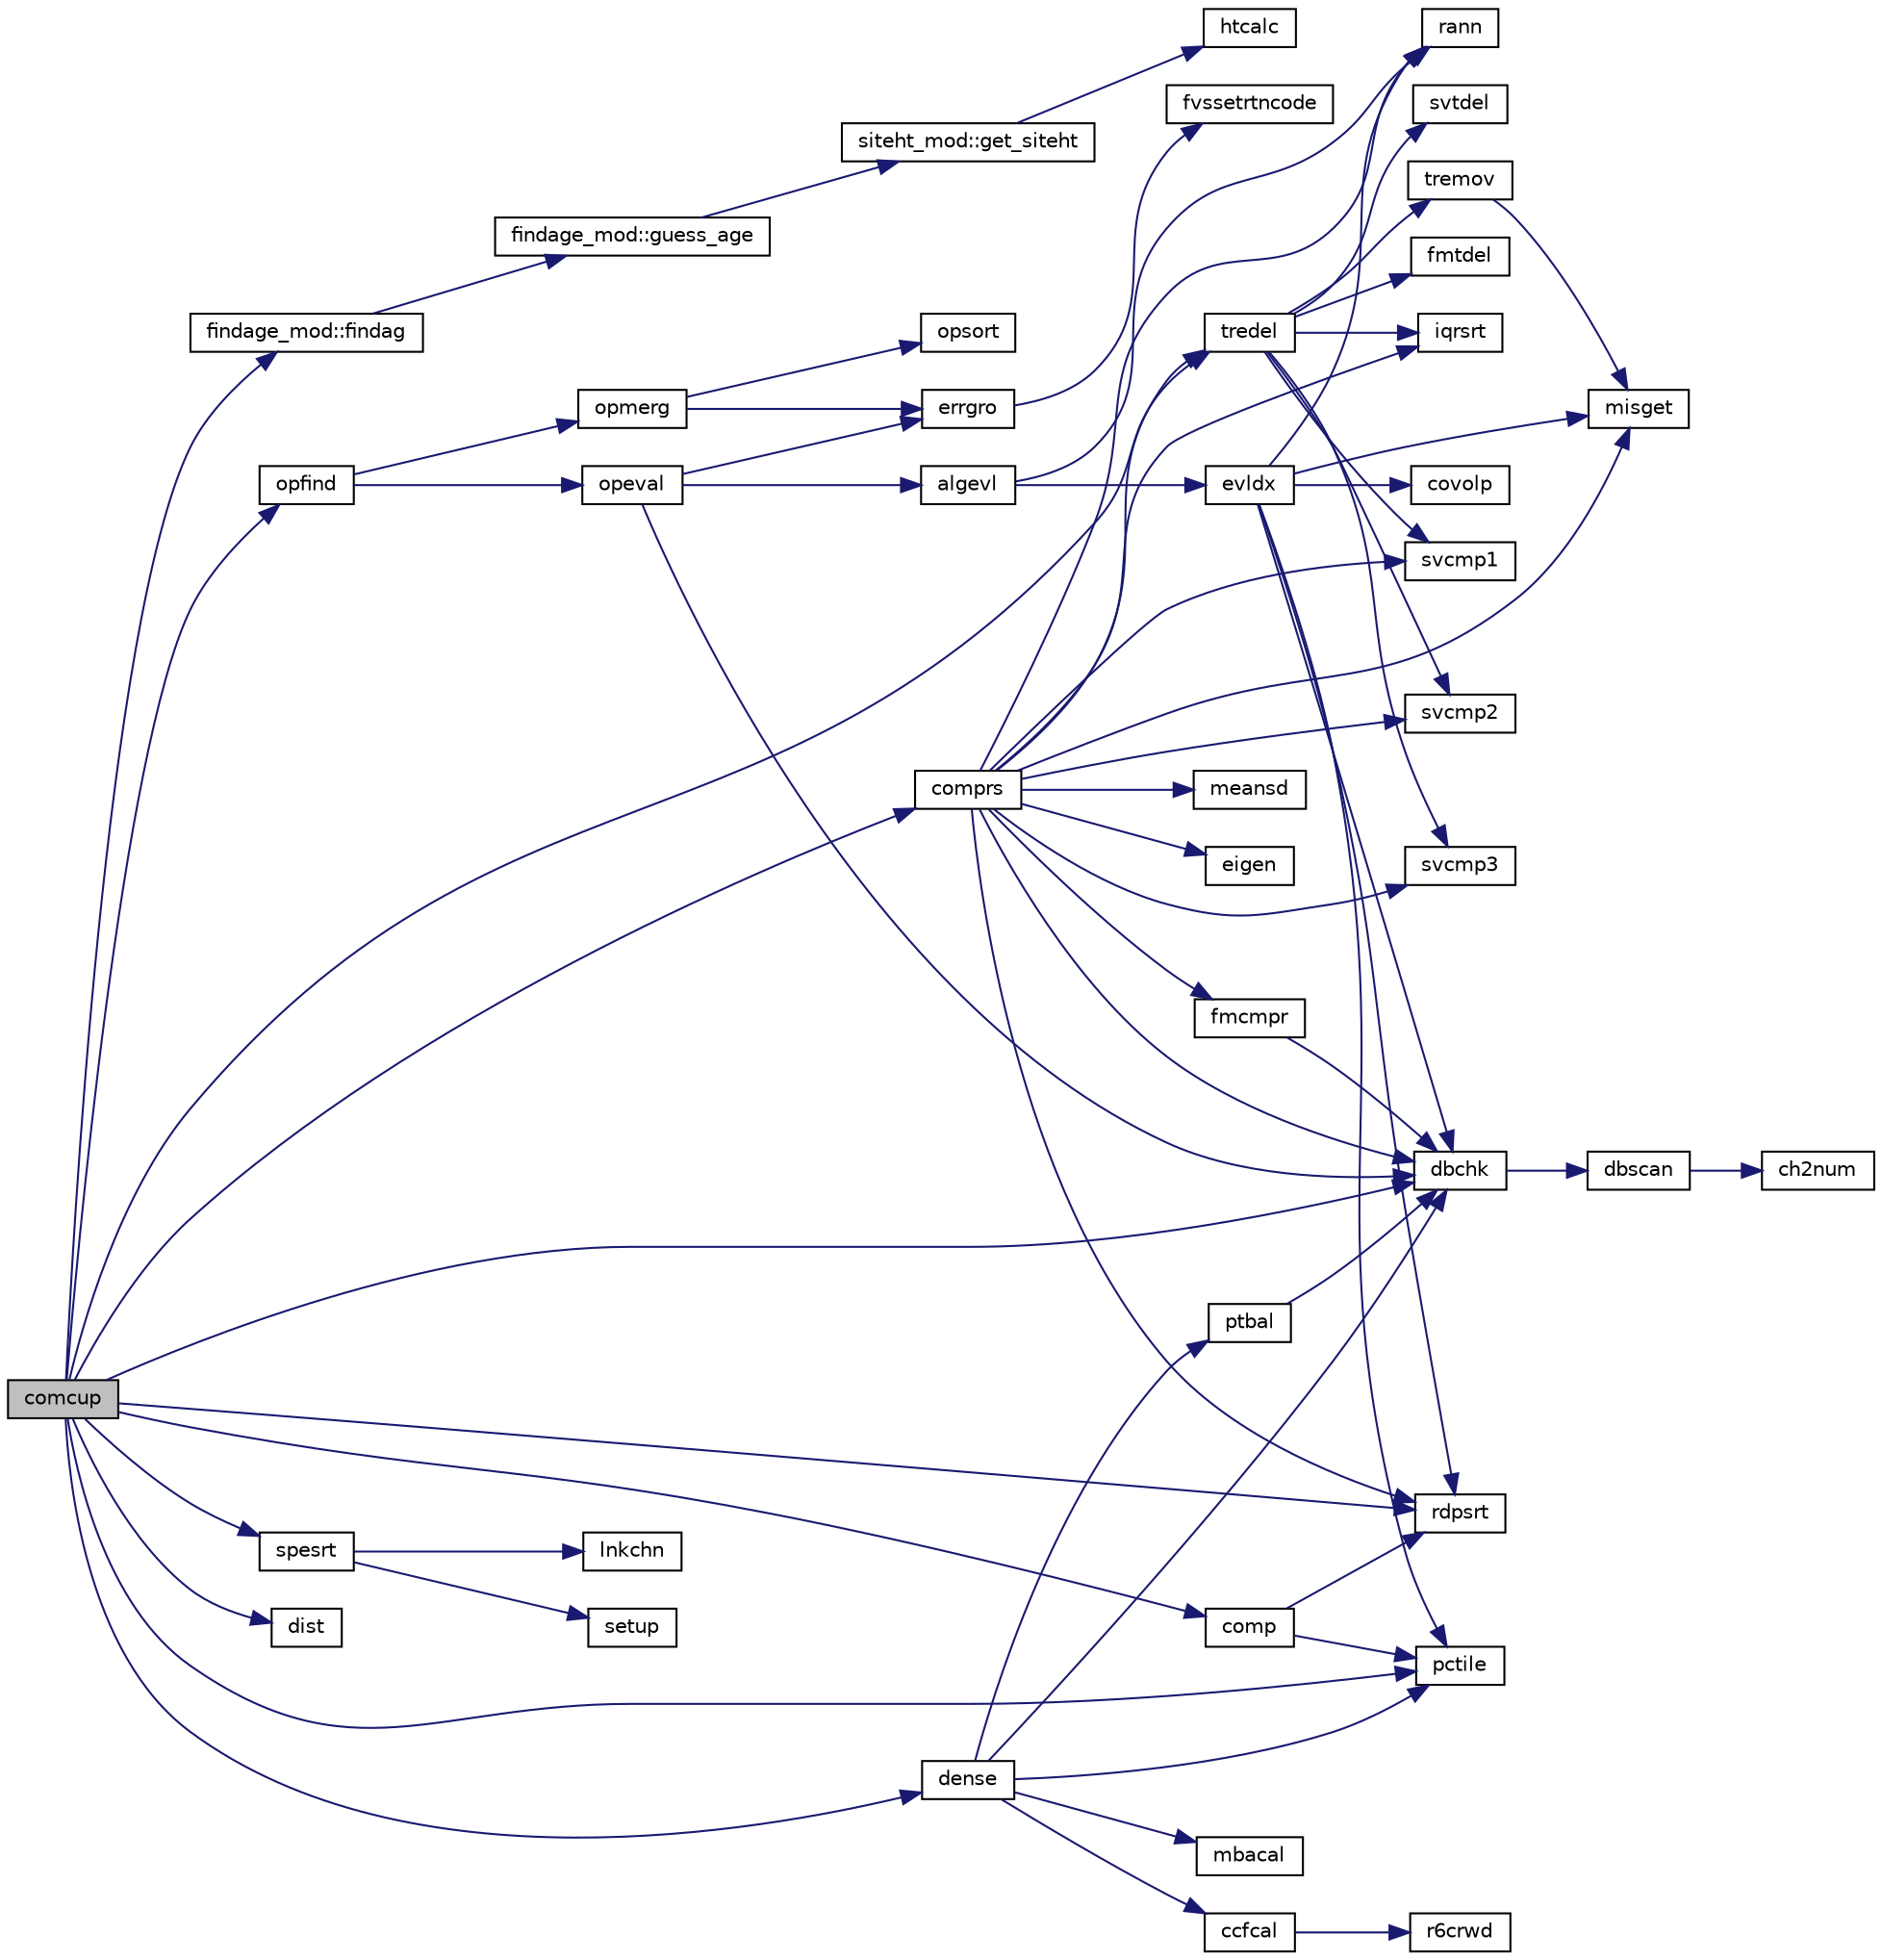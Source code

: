 digraph "comcup"
{
  edge [fontname="Helvetica",fontsize="10",labelfontname="Helvetica",labelfontsize="10"];
  node [fontname="Helvetica",fontsize="10",shape=record];
  rankdir="LR";
  Node1 [label="comcup",height=0.2,width=0.4,color="black", fillcolor="grey75", style="filled", fontcolor="black"];
  Node1 -> Node2 [color="midnightblue",fontsize="10",style="solid",fontname="Helvetica"];
  Node2 [label="findage_mod::findag",height=0.2,width=0.4,color="black", fillcolor="white", style="filled",URL="$namespacefindage__mod.html#aafbd20d63b5bf5fe61ec3f7bfaabbfbb"];
  Node2 -> Node3 [color="midnightblue",fontsize="10",style="solid",fontname="Helvetica"];
  Node3 [label="findage_mod::guess_age",height=0.2,width=0.4,color="black", fillcolor="white", style="filled",URL="$namespacefindage__mod.html#a82decf6abf48abc1d8ef22b03d283819"];
  Node3 -> Node4 [color="midnightblue",fontsize="10",style="solid",fontname="Helvetica"];
  Node4 [label="siteht_mod::get_siteht",height=0.2,width=0.4,color="black", fillcolor="white", style="filled",URL="$namespacesiteht__mod.html#af254579d528049367a3fb0aa3335b592"];
  Node4 -> Node5 [color="midnightblue",fontsize="10",style="solid",fontname="Helvetica"];
  Node5 [label="htcalc",height=0.2,width=0.4,color="black", fillcolor="white", style="filled",URL="$htcalc_8f.html#a13e03da21d41270c48705a0d8b3dd242",tooltip="Calculate site height. "];
  Node1 -> Node6 [color="midnightblue",fontsize="10",style="solid",fontname="Helvetica"];
  Node6 [label="dbchk",height=0.2,width=0.4,color="black", fillcolor="white", style="filled",URL="$dbchk_8f.html#a50e82b8d87ebaeb63d8e1abab05bc20b"];
  Node6 -> Node7 [color="midnightblue",fontsize="10",style="solid",fontname="Helvetica"];
  Node7 [label="dbscan",height=0.2,width=0.4,color="black", fillcolor="white", style="filled",URL="$dbscan_8f.html#a18f1eb65a1dbf6141e44b1ac4a10757e"];
  Node7 -> Node8 [color="midnightblue",fontsize="10",style="solid",fontname="Helvetica"];
  Node8 [label="ch2num",height=0.2,width=0.4,color="black", fillcolor="white", style="filled",URL="$ch2num_8f.html#acc5a9987290b4e6c8cfe65bd2cd93540"];
  Node1 -> Node9 [color="midnightblue",fontsize="10",style="solid",fontname="Helvetica"];
  Node9 [label="tredel",height=0.2,width=0.4,color="black", fillcolor="white", style="filled",URL="$tredel_8f.html#aae66d3bc8467c6536ce470a1ca958a3a"];
  Node9 -> Node10 [color="midnightblue",fontsize="10",style="solid",fontname="Helvetica"];
  Node10 [label="iqrsrt",height=0.2,width=0.4,color="black", fillcolor="white", style="filled",URL="$iqrsrt_8f.html#a13cdd0739870428d948dbf04a9dcc9ed"];
  Node9 -> Node11 [color="midnightblue",fontsize="10",style="solid",fontname="Helvetica"];
  Node11 [label="svtdel",height=0.2,width=0.4,color="black", fillcolor="white", style="filled",URL="$svtdel_8f.html#a964f9ca637755f5b92e11d8289a8b231"];
  Node9 -> Node12 [color="midnightblue",fontsize="10",style="solid",fontname="Helvetica"];
  Node12 [label="svcmp1",height=0.2,width=0.4,color="black", fillcolor="white", style="filled",URL="$svcmp1_8f.html#abdb4795a12511c4c79329837c9a59887"];
  Node9 -> Node13 [color="midnightblue",fontsize="10",style="solid",fontname="Helvetica"];
  Node13 [label="tremov",height=0.2,width=0.4,color="black", fillcolor="white", style="filled",URL="$tremov_8f.html#a7fe679882299fda91b8f1531697f6bea"];
  Node13 -> Node14 [color="midnightblue",fontsize="10",style="solid",fontname="Helvetica"];
  Node14 [label="misget",height=0.2,width=0.4,color="black", fillcolor="white", style="filled",URL="$misget_8f.html#a1287765232a4e41af838bb4967b34007"];
  Node9 -> Node15 [color="midnightblue",fontsize="10",style="solid",fontname="Helvetica"];
  Node15 [label="fmtdel",height=0.2,width=0.4,color="black", fillcolor="white", style="filled",URL="$fmtdel_8f.html#a8186f08e4dea3246aab3a640f844b2d1"];
  Node9 -> Node16 [color="midnightblue",fontsize="10",style="solid",fontname="Helvetica"];
  Node16 [label="svcmp2",height=0.2,width=0.4,color="black", fillcolor="white", style="filled",URL="$svcmp2_8f.html#a8654e766e5e3439616f68581358a27ca"];
  Node9 -> Node17 [color="midnightblue",fontsize="10",style="solid",fontname="Helvetica"];
  Node17 [label="svcmp3",height=0.2,width=0.4,color="black", fillcolor="white", style="filled",URL="$svcmp3_8f.html#a91913cfb3073cee69cd05bd239dc34bf"];
  Node1 -> Node18 [color="midnightblue",fontsize="10",style="solid",fontname="Helvetica"];
  Node18 [label="opfind",height=0.2,width=0.4,color="black", fillcolor="white", style="filled",URL="$opfind_8f.html#a324ef558c0f597354b656e718563559e"];
  Node18 -> Node19 [color="midnightblue",fontsize="10",style="solid",fontname="Helvetica"];
  Node19 [label="opmerg",height=0.2,width=0.4,color="black", fillcolor="white", style="filled",URL="$opmerg_8f.html#a5d8719ff40889d676ef5684c77e348bf"];
  Node19 -> Node20 [color="midnightblue",fontsize="10",style="solid",fontname="Helvetica"];
  Node20 [label="errgro",height=0.2,width=0.4,color="black", fillcolor="white", style="filled",URL="$errgro_8f.html#a638bc8982f252f2894cb512c31d9890a"];
  Node20 -> Node21 [color="midnightblue",fontsize="10",style="solid",fontname="Helvetica"];
  Node21 [label="fvssetrtncode",height=0.2,width=0.4,color="black", fillcolor="white", style="filled",URL="$cmdline_8f.html#a079170808ee3336a99645e9e57dfe5a9"];
  Node19 -> Node22 [color="midnightblue",fontsize="10",style="solid",fontname="Helvetica"];
  Node22 [label="opsort",height=0.2,width=0.4,color="black", fillcolor="white", style="filled",URL="$opsort_8f.html#a6681e6cd0f66844e47a1ea085ef16452"];
  Node18 -> Node23 [color="midnightblue",fontsize="10",style="solid",fontname="Helvetica"];
  Node23 [label="opeval",height=0.2,width=0.4,color="black", fillcolor="white", style="filled",URL="$opeval_8f.html#a7f578a6ee493fc264a7af83a1fbdb14f"];
  Node23 -> Node6 [color="midnightblue",fontsize="10",style="solid",fontname="Helvetica"];
  Node23 -> Node24 [color="midnightblue",fontsize="10",style="solid",fontname="Helvetica"];
  Node24 [label="algevl",height=0.2,width=0.4,color="black", fillcolor="white", style="filled",URL="$algevl_8f.html#af247fcf48bbb347b22ae4f542c7b8ff4"];
  Node24 -> Node25 [color="midnightblue",fontsize="10",style="solid",fontname="Helvetica"];
  Node25 [label="rann",height=0.2,width=0.4,color="black", fillcolor="white", style="filled",URL="$rann_8f.html#adcf580f559b80223c24308901aeda3c0"];
  Node24 -> Node26 [color="midnightblue",fontsize="10",style="solid",fontname="Helvetica"];
  Node26 [label="evldx",height=0.2,width=0.4,color="black", fillcolor="white", style="filled",URL="$evldx_8f.html#adb0d63ac59f362dfb6e7b6cf34509669"];
  Node26 -> Node25 [color="midnightblue",fontsize="10",style="solid",fontname="Helvetica"];
  Node26 -> Node6 [color="midnightblue",fontsize="10",style="solid",fontname="Helvetica"];
  Node26 -> Node14 [color="midnightblue",fontsize="10",style="solid",fontname="Helvetica"];
  Node26 -> Node27 [color="midnightblue",fontsize="10",style="solid",fontname="Helvetica"];
  Node27 [label="covolp",height=0.2,width=0.4,color="black", fillcolor="white", style="filled",URL="$covolp_8f.html#a03e184cd2613360b70dd021f8da2f5d6"];
  Node26 -> Node28 [color="midnightblue",fontsize="10",style="solid",fontname="Helvetica"];
  Node28 [label="rdpsrt",height=0.2,width=0.4,color="black", fillcolor="white", style="filled",URL="$rdpsrt_8f.html#a0f0c79b72af19ed56f74ee89ecae6877"];
  Node26 -> Node29 [color="midnightblue",fontsize="10",style="solid",fontname="Helvetica"];
  Node29 [label="pctile",height=0.2,width=0.4,color="black", fillcolor="white", style="filled",URL="$pctile_8f.html#a12d7263064b7cef81de7e72852800b83"];
  Node23 -> Node20 [color="midnightblue",fontsize="10",style="solid",fontname="Helvetica"];
  Node1 -> Node30 [color="midnightblue",fontsize="10",style="solid",fontname="Helvetica"];
  Node30 [label="comprs",height=0.2,width=0.4,color="black", fillcolor="white", style="filled",URL="$comprs_8f.html#a4b7a0a1cafaf6cfbc483cb6a412a8d8f"];
  Node30 -> Node6 [color="midnightblue",fontsize="10",style="solid",fontname="Helvetica"];
  Node30 -> Node31 [color="midnightblue",fontsize="10",style="solid",fontname="Helvetica"];
  Node31 [label="meansd",height=0.2,width=0.4,color="black", fillcolor="white", style="filled",URL="$meansd_8f.html#ae1adfa11a56e81fb49e19111aae30af4"];
  Node30 -> Node32 [color="midnightblue",fontsize="10",style="solid",fontname="Helvetica"];
  Node32 [label="eigen",height=0.2,width=0.4,color="black", fillcolor="white", style="filled",URL="$eigen_8f.html#a6235fe5aa226f81d60122047e156250f"];
  Node30 -> Node28 [color="midnightblue",fontsize="10",style="solid",fontname="Helvetica"];
  Node30 -> Node10 [color="midnightblue",fontsize="10",style="solid",fontname="Helvetica"];
  Node30 -> Node33 [color="midnightblue",fontsize="10",style="solid",fontname="Helvetica"];
  Node33 [label="fmcmpr",height=0.2,width=0.4,color="black", fillcolor="white", style="filled",URL="$fmcmpr_8f.html#a67c46e1645d75ab9d3fde8d3b1228463"];
  Node33 -> Node6 [color="midnightblue",fontsize="10",style="solid",fontname="Helvetica"];
  Node30 -> Node12 [color="midnightblue",fontsize="10",style="solid",fontname="Helvetica"];
  Node30 -> Node25 [color="midnightblue",fontsize="10",style="solid",fontname="Helvetica"];
  Node30 -> Node16 [color="midnightblue",fontsize="10",style="solid",fontname="Helvetica"];
  Node30 -> Node14 [color="midnightblue",fontsize="10",style="solid",fontname="Helvetica"];
  Node30 -> Node17 [color="midnightblue",fontsize="10",style="solid",fontname="Helvetica"];
  Node30 -> Node9 [color="midnightblue",fontsize="10",style="solid",fontname="Helvetica"];
  Node1 -> Node34 [color="midnightblue",fontsize="10",style="solid",fontname="Helvetica"];
  Node34 [label="spesrt",height=0.2,width=0.4,color="black", fillcolor="white", style="filled",URL="$spesrt_8f.html#adc260ba0cd0245f0beb5220a312c37c2"];
  Node34 -> Node35 [color="midnightblue",fontsize="10",style="solid",fontname="Helvetica"];
  Node35 [label="lnkchn",height=0.2,width=0.4,color="black", fillcolor="white", style="filled",URL="$lnkchn_8f.html#afda5170f1447961a574e5d1a697ee0e1"];
  Node34 -> Node36 [color="midnightblue",fontsize="10",style="solid",fontname="Helvetica"];
  Node36 [label="setup",height=0.2,width=0.4,color="black", fillcolor="white", style="filled",URL="$setup_8f.html#a776bd71acb1bba84c11a03c6e27bd8a9"];
  Node1 -> Node28 [color="midnightblue",fontsize="10",style="solid",fontname="Helvetica"];
  Node1 -> Node29 [color="midnightblue",fontsize="10",style="solid",fontname="Helvetica"];
  Node1 -> Node37 [color="midnightblue",fontsize="10",style="solid",fontname="Helvetica"];
  Node37 [label="dist",height=0.2,width=0.4,color="black", fillcolor="white", style="filled",URL="$dist_8f.html#afe8418c76796bf6d8e4a91ec63dd0b85"];
  Node1 -> Node38 [color="midnightblue",fontsize="10",style="solid",fontname="Helvetica"];
  Node38 [label="comp",height=0.2,width=0.4,color="black", fillcolor="white", style="filled",URL="$comp_8f.html#a30f9342dc1e45b4ae68c2cc2fac8b84c"];
  Node38 -> Node28 [color="midnightblue",fontsize="10",style="solid",fontname="Helvetica"];
  Node38 -> Node29 [color="midnightblue",fontsize="10",style="solid",fontname="Helvetica"];
  Node1 -> Node39 [color="midnightblue",fontsize="10",style="solid",fontname="Helvetica"];
  Node39 [label="dense",height=0.2,width=0.4,color="black", fillcolor="white", style="filled",URL="$dense_8f.html#a0671c5b3b4099c48d11bae362f0d3e44"];
  Node39 -> Node6 [color="midnightblue",fontsize="10",style="solid",fontname="Helvetica"];
  Node39 -> Node40 [color="midnightblue",fontsize="10",style="solid",fontname="Helvetica"];
  Node40 [label="mbacal",height=0.2,width=0.4,color="black", fillcolor="white", style="filled",URL="$mbacal_8f.html#a441d91a293af1af6aed9d3095244c8e5"];
  Node39 -> Node41 [color="midnightblue",fontsize="10",style="solid",fontname="Helvetica"];
  Node41 [label="ccfcal",height=0.2,width=0.4,color="black", fillcolor="white", style="filled",URL="$ccfcal_8f.html#a71a0c8258e57c0c6770f4a73754b78f6"];
  Node41 -> Node42 [color="midnightblue",fontsize="10",style="solid",fontname="Helvetica"];
  Node42 [label="r6crwd",height=0.2,width=0.4,color="black", fillcolor="white", style="filled",URL="$r6crwd_8f.html#a51fc6209a65a271d776b3f54ce713609"];
  Node39 -> Node29 [color="midnightblue",fontsize="10",style="solid",fontname="Helvetica"];
  Node39 -> Node43 [color="midnightblue",fontsize="10",style="solid",fontname="Helvetica"];
  Node43 [label="ptbal",height=0.2,width=0.4,color="black", fillcolor="white", style="filled",URL="$ptbal_8f.html#a66a00f6c2cb1250dabc080660b10be3f"];
  Node43 -> Node6 [color="midnightblue",fontsize="10",style="solid",fontname="Helvetica"];
}
